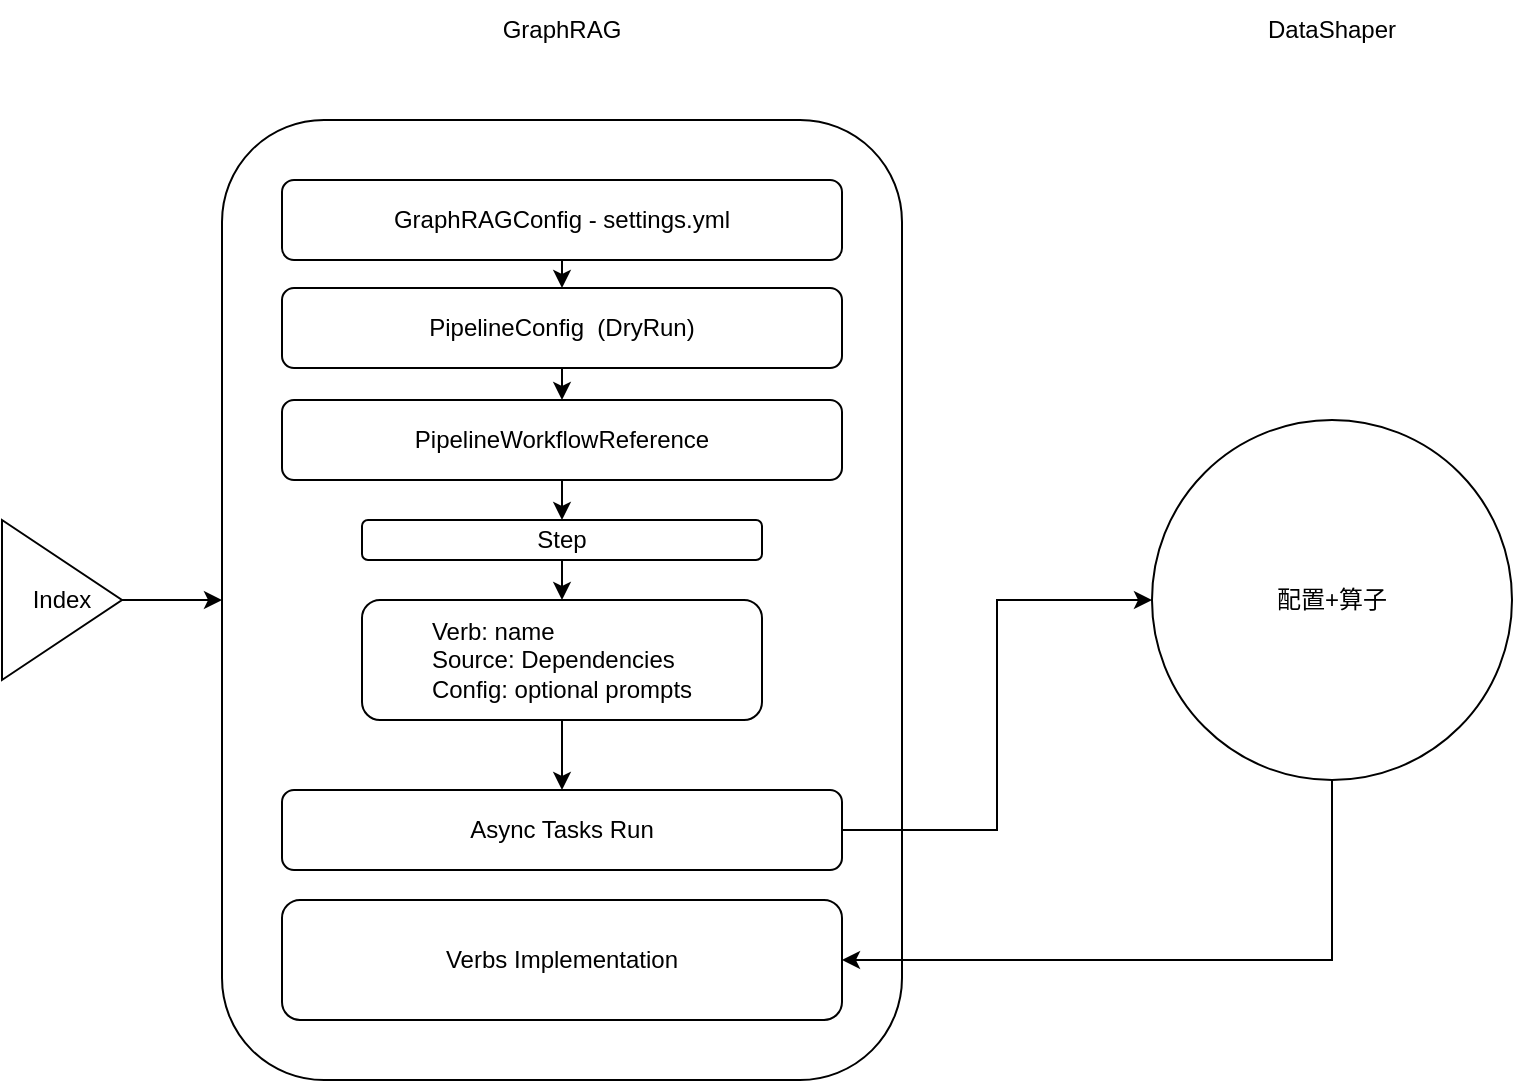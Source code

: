 <mxfile version="21.6.8" type="device">
  <diagram name="第 1 页" id="QaYLujmjbEp_c4Hd8Wpe">
    <mxGraphModel dx="1037" dy="894" grid="1" gridSize="10" guides="1" tooltips="1" connect="1" arrows="1" fold="1" page="1" pageScale="1" pageWidth="827" pageHeight="1169" math="0" shadow="0">
      <root>
        <mxCell id="0" />
        <mxCell id="1" parent="0" />
        <mxCell id="MfWJI8jMUpEjQYjtm8w3-1" value="Index" style="triangle;whiteSpace=wrap;html=1;" vertex="1" parent="1">
          <mxGeometry x="10" y="440" width="60" height="80" as="geometry" />
        </mxCell>
        <mxCell id="MfWJI8jMUpEjQYjtm8w3-2" value="" style="rounded=1;whiteSpace=wrap;html=1;" vertex="1" parent="1">
          <mxGeometry x="120" y="240" width="340" height="480" as="geometry" />
        </mxCell>
        <mxCell id="MfWJI8jMUpEjQYjtm8w3-3" value="GraphRAG" style="text;html=1;strokeColor=none;fillColor=none;align=center;verticalAlign=middle;whiteSpace=wrap;rounded=0;" vertex="1" parent="1">
          <mxGeometry x="260" y="180" width="60" height="30" as="geometry" />
        </mxCell>
        <mxCell id="MfWJI8jMUpEjQYjtm8w3-5" value="DataShaper" style="text;html=1;strokeColor=none;fillColor=none;align=center;verticalAlign=middle;whiteSpace=wrap;rounded=0;" vertex="1" parent="1">
          <mxGeometry x="645" y="180" width="60" height="30" as="geometry" />
        </mxCell>
        <mxCell id="MfWJI8jMUpEjQYjtm8w3-10" style="edgeStyle=orthogonalEdgeStyle;rounded=0;orthogonalLoop=1;jettySize=auto;html=1;exitX=0.5;exitY=1;exitDx=0;exitDy=0;entryX=1;entryY=0.5;entryDx=0;entryDy=0;" edge="1" parent="1" source="MfWJI8jMUpEjQYjtm8w3-6" target="MfWJI8jMUpEjQYjtm8w3-9">
          <mxGeometry relative="1" as="geometry" />
        </mxCell>
        <mxCell id="MfWJI8jMUpEjQYjtm8w3-6" value="配置+算子" style="ellipse;whiteSpace=wrap;html=1;aspect=fixed;" vertex="1" parent="1">
          <mxGeometry x="585" y="390" width="180" height="180" as="geometry" />
        </mxCell>
        <mxCell id="MfWJI8jMUpEjQYjtm8w3-7" value="" style="endArrow=classic;html=1;rounded=0;exitX=1;exitY=0.5;exitDx=0;exitDy=0;entryX=0;entryY=0.5;entryDx=0;entryDy=0;" edge="1" parent="1" source="MfWJI8jMUpEjQYjtm8w3-1" target="MfWJI8jMUpEjQYjtm8w3-2">
          <mxGeometry width="50" height="50" relative="1" as="geometry">
            <mxPoint x="390" y="480" as="sourcePoint" />
            <mxPoint x="440" y="430" as="targetPoint" />
          </mxGeometry>
        </mxCell>
        <mxCell id="MfWJI8jMUpEjQYjtm8w3-9" value="Verbs Implementation" style="rounded=1;whiteSpace=wrap;html=1;" vertex="1" parent="1">
          <mxGeometry x="150" y="630" width="280" height="60" as="geometry" />
        </mxCell>
        <mxCell id="MfWJI8jMUpEjQYjtm8w3-13" style="edgeStyle=orthogonalEdgeStyle;rounded=0;orthogonalLoop=1;jettySize=auto;html=1;exitX=0.5;exitY=1;exitDx=0;exitDy=0;entryX=0.5;entryY=0;entryDx=0;entryDy=0;" edge="1" parent="1" source="MfWJI8jMUpEjQYjtm8w3-11" target="MfWJI8jMUpEjQYjtm8w3-24">
          <mxGeometry relative="1" as="geometry" />
        </mxCell>
        <mxCell id="MfWJI8jMUpEjQYjtm8w3-11" value="GraphRAGConfig - settings.yml" style="rounded=1;whiteSpace=wrap;html=1;" vertex="1" parent="1">
          <mxGeometry x="150" y="270" width="280" height="40" as="geometry" />
        </mxCell>
        <mxCell id="MfWJI8jMUpEjQYjtm8w3-12" value="PipelineWorkflowReference" style="rounded=1;whiteSpace=wrap;html=1;" vertex="1" parent="1">
          <mxGeometry x="150" y="380" width="280" height="40" as="geometry" />
        </mxCell>
        <mxCell id="MfWJI8jMUpEjQYjtm8w3-19" style="edgeStyle=orthogonalEdgeStyle;rounded=0;orthogonalLoop=1;jettySize=auto;html=1;exitX=0.5;exitY=1;exitDx=0;exitDy=0;entryX=0.5;entryY=0;entryDx=0;entryDy=0;" edge="1" parent="1" source="MfWJI8jMUpEjQYjtm8w3-14" target="MfWJI8jMUpEjQYjtm8w3-18">
          <mxGeometry relative="1" as="geometry" />
        </mxCell>
        <mxCell id="MfWJI8jMUpEjQYjtm8w3-14" value="Step" style="rounded=1;whiteSpace=wrap;html=1;" vertex="1" parent="1">
          <mxGeometry x="190" y="440" width="200" height="20" as="geometry" />
        </mxCell>
        <mxCell id="MfWJI8jMUpEjQYjtm8w3-17" value="" style="endArrow=classic;html=1;rounded=0;exitX=0.5;exitY=1;exitDx=0;exitDy=0;" edge="1" parent="1" source="MfWJI8jMUpEjQYjtm8w3-12" target="MfWJI8jMUpEjQYjtm8w3-14">
          <mxGeometry width="50" height="50" relative="1" as="geometry">
            <mxPoint x="390" y="510" as="sourcePoint" />
            <mxPoint x="440" y="460" as="targetPoint" />
          </mxGeometry>
        </mxCell>
        <mxCell id="MfWJI8jMUpEjQYjtm8w3-22" style="edgeStyle=orthogonalEdgeStyle;rounded=0;orthogonalLoop=1;jettySize=auto;html=1;exitX=0.5;exitY=1;exitDx=0;exitDy=0;entryX=0.5;entryY=0;entryDx=0;entryDy=0;" edge="1" parent="1" source="MfWJI8jMUpEjQYjtm8w3-18" target="MfWJI8jMUpEjQYjtm8w3-21">
          <mxGeometry relative="1" as="geometry" />
        </mxCell>
        <mxCell id="MfWJI8jMUpEjQYjtm8w3-18" value="&lt;div style=&quot;text-align: left;&quot;&gt;&lt;span style=&quot;background-color: initial;&quot;&gt;Verb: name&lt;/span&gt;&lt;/div&gt;&lt;div style=&quot;text-align: left;&quot;&gt;&lt;span style=&quot;background-color: initial;&quot;&gt;Source: Dependencies&lt;/span&gt;&lt;/div&gt;&lt;div style=&quot;text-align: left;&quot;&gt;&lt;span style=&quot;background-color: initial;&quot;&gt;Config: optional prompts&lt;/span&gt;&lt;/div&gt;" style="rounded=1;whiteSpace=wrap;html=1;" vertex="1" parent="1">
          <mxGeometry x="190" y="480" width="200" height="60" as="geometry" />
        </mxCell>
        <mxCell id="MfWJI8jMUpEjQYjtm8w3-23" style="edgeStyle=orthogonalEdgeStyle;rounded=0;orthogonalLoop=1;jettySize=auto;html=1;exitX=1;exitY=0.5;exitDx=0;exitDy=0;entryX=0;entryY=0.5;entryDx=0;entryDy=0;" edge="1" parent="1" source="MfWJI8jMUpEjQYjtm8w3-21" target="MfWJI8jMUpEjQYjtm8w3-6">
          <mxGeometry relative="1" as="geometry" />
        </mxCell>
        <mxCell id="MfWJI8jMUpEjQYjtm8w3-21" value="Async Tasks Run" style="rounded=1;whiteSpace=wrap;html=1;" vertex="1" parent="1">
          <mxGeometry x="150" y="575" width="280" height="40" as="geometry" />
        </mxCell>
        <mxCell id="MfWJI8jMUpEjQYjtm8w3-25" style="edgeStyle=orthogonalEdgeStyle;rounded=0;orthogonalLoop=1;jettySize=auto;html=1;exitX=0.5;exitY=1;exitDx=0;exitDy=0;entryX=0.5;entryY=0;entryDx=0;entryDy=0;" edge="1" parent="1" source="MfWJI8jMUpEjQYjtm8w3-24" target="MfWJI8jMUpEjQYjtm8w3-12">
          <mxGeometry relative="1" as="geometry" />
        </mxCell>
        <mxCell id="MfWJI8jMUpEjQYjtm8w3-24" value="PipelineConfig&amp;nbsp; (DryRun)" style="rounded=1;whiteSpace=wrap;html=1;" vertex="1" parent="1">
          <mxGeometry x="150" y="324" width="280" height="40" as="geometry" />
        </mxCell>
      </root>
    </mxGraphModel>
  </diagram>
</mxfile>
